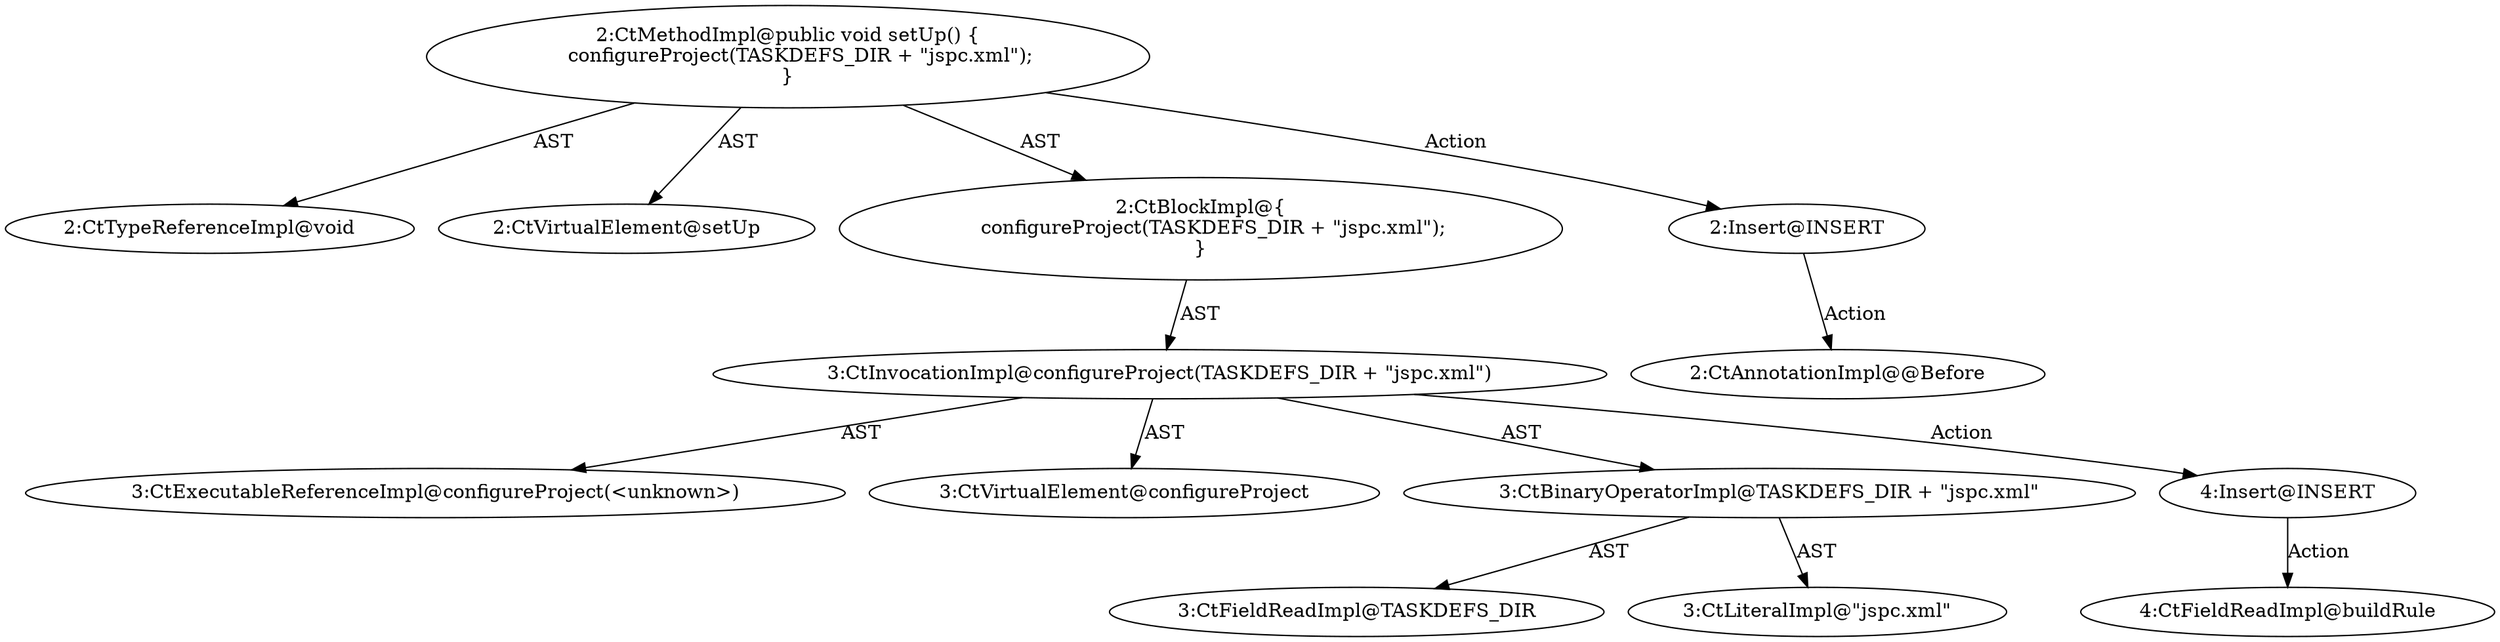 digraph "setUp#?" {
0 [label="2:CtTypeReferenceImpl@void" shape=ellipse]
1 [label="2:CtVirtualElement@setUp" shape=ellipse]
2 [label="3:CtExecutableReferenceImpl@configureProject(<unknown>)" shape=ellipse]
3 [label="3:CtVirtualElement@configureProject" shape=ellipse]
4 [label="3:CtFieldReadImpl@TASKDEFS_DIR" shape=ellipse]
5 [label="3:CtLiteralImpl@\"jspc.xml\"" shape=ellipse]
6 [label="3:CtBinaryOperatorImpl@TASKDEFS_DIR + \"jspc.xml\"" shape=ellipse]
7 [label="3:CtInvocationImpl@configureProject(TASKDEFS_DIR + \"jspc.xml\")" shape=ellipse]
8 [label="2:CtBlockImpl@\{
    configureProject(TASKDEFS_DIR + \"jspc.xml\");
\}" shape=ellipse]
9 [label="2:CtMethodImpl@public void setUp() \{
    configureProject(TASKDEFS_DIR + \"jspc.xml\");
\}" shape=ellipse]
10 [label="2:Insert@INSERT" shape=ellipse]
11 [label="2:CtAnnotationImpl@@Before" shape=ellipse]
12 [label="4:Insert@INSERT" shape=ellipse]
13 [label="4:CtFieldReadImpl@buildRule" shape=ellipse]
6 -> 4 [label="AST"];
6 -> 5 [label="AST"];
7 -> 3 [label="AST"];
7 -> 2 [label="AST"];
7 -> 6 [label="AST"];
7 -> 12 [label="Action"];
8 -> 7 [label="AST"];
9 -> 1 [label="AST"];
9 -> 0 [label="AST"];
9 -> 8 [label="AST"];
9 -> 10 [label="Action"];
10 -> 11 [label="Action"];
12 -> 13 [label="Action"];
}